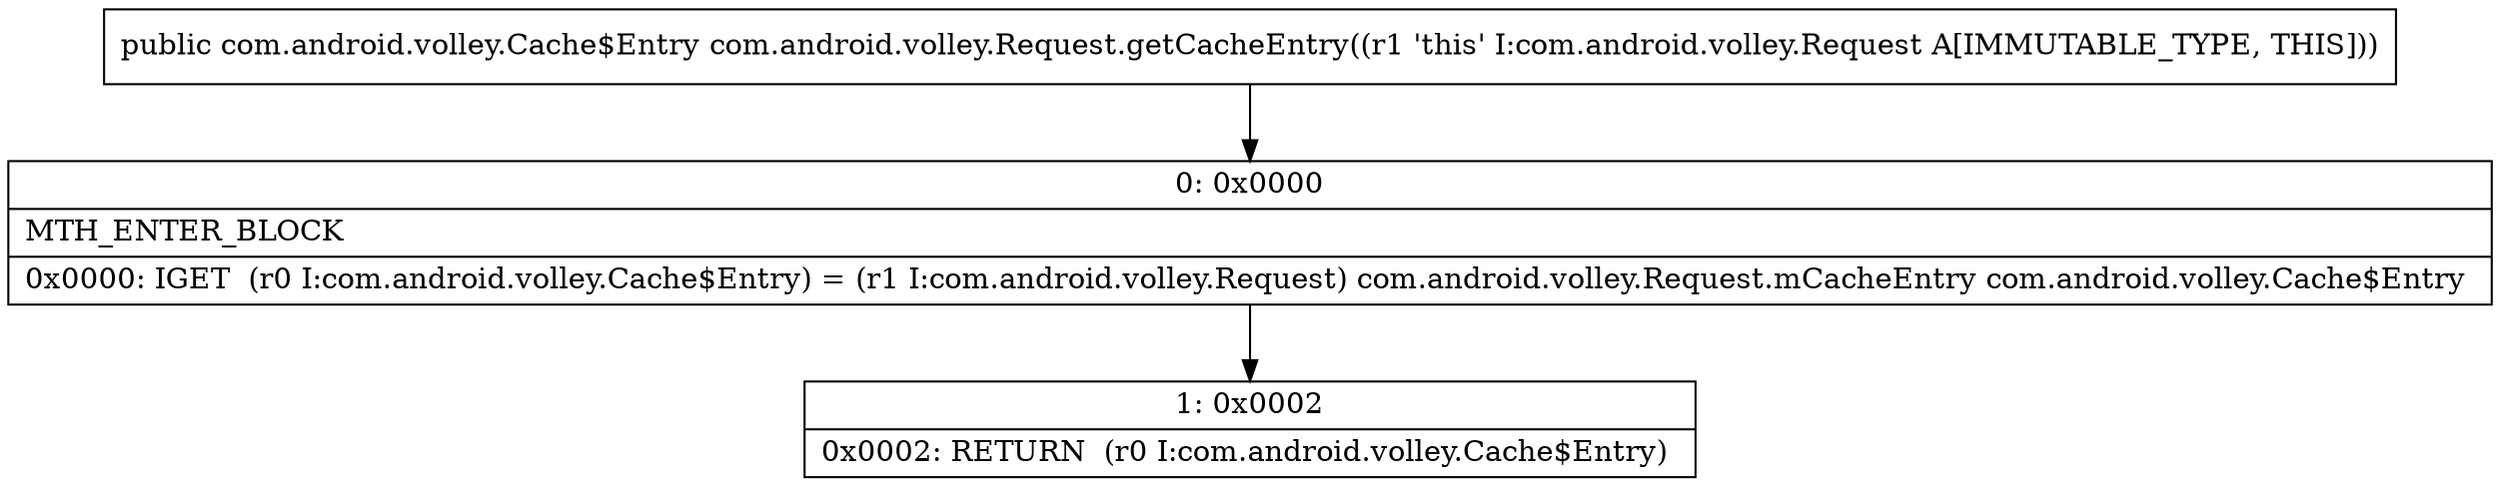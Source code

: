 digraph "CFG forcom.android.volley.Request.getCacheEntry()Lcom\/android\/volley\/Cache$Entry;" {
Node_0 [shape=record,label="{0\:\ 0x0000|MTH_ENTER_BLOCK\l|0x0000: IGET  (r0 I:com.android.volley.Cache$Entry) = (r1 I:com.android.volley.Request) com.android.volley.Request.mCacheEntry com.android.volley.Cache$Entry \l}"];
Node_1 [shape=record,label="{1\:\ 0x0002|0x0002: RETURN  (r0 I:com.android.volley.Cache$Entry) \l}"];
MethodNode[shape=record,label="{public com.android.volley.Cache$Entry com.android.volley.Request.getCacheEntry((r1 'this' I:com.android.volley.Request A[IMMUTABLE_TYPE, THIS])) }"];
MethodNode -> Node_0;
Node_0 -> Node_1;
}

